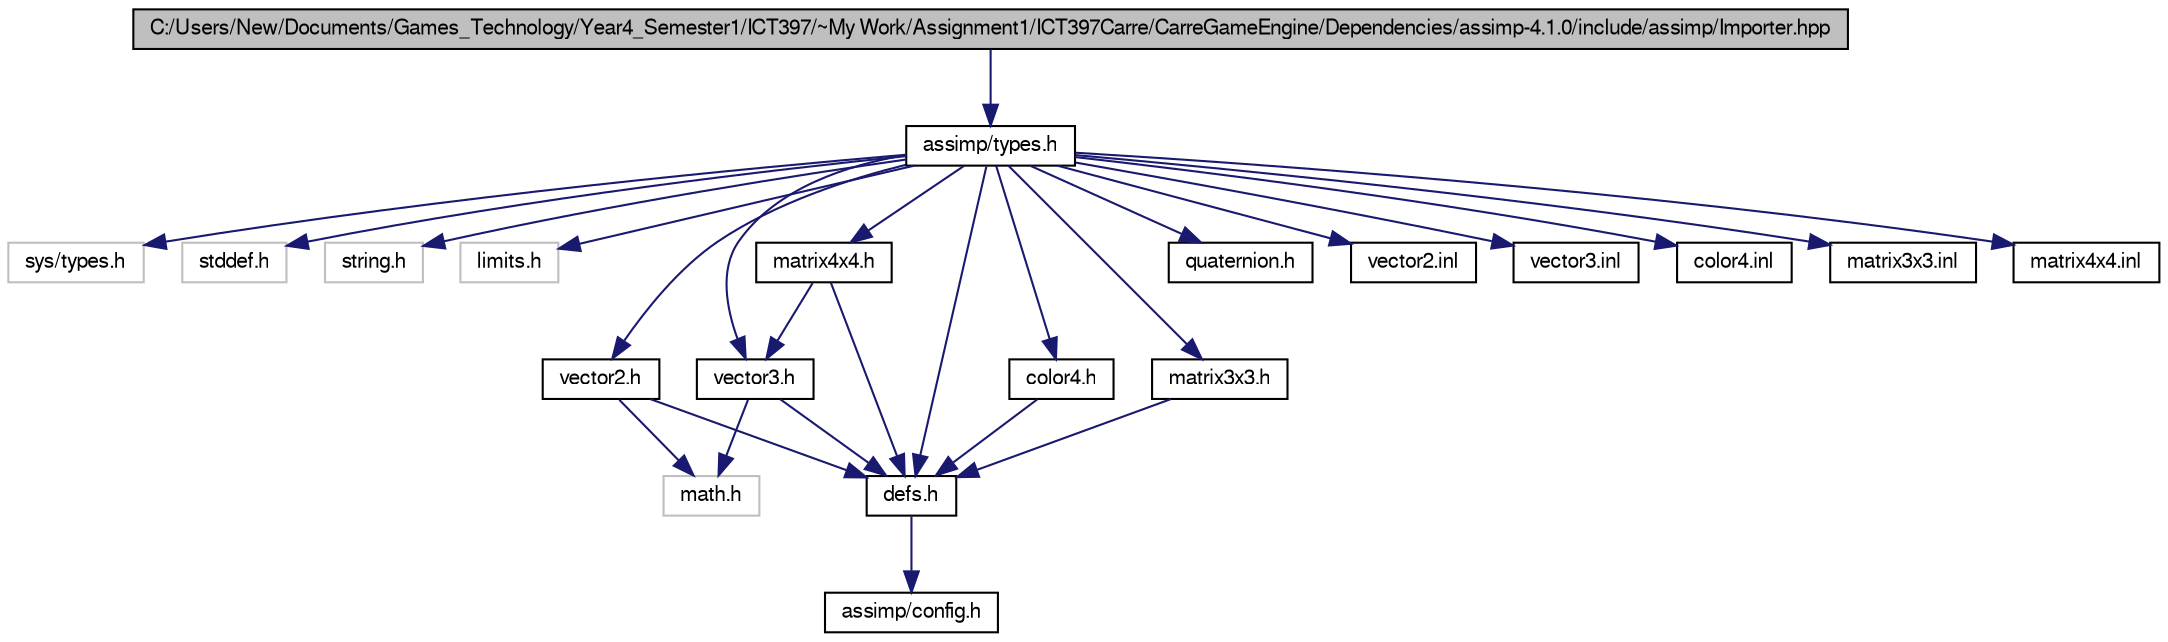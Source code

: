 digraph G
{
  bgcolor="transparent";
  edge [fontname="FreeSans",fontsize=10,labelfontname="FreeSans",labelfontsize=10];
  node [fontname="FreeSans",fontsize=10,shape=record];
  Node1 [label="C:/Users/New/Documents/Games_Technology/Year4_Semester1/ICT397/~My Work/Assignment1/ICT397Carre/CarreGameEngine/Dependencies/assimp-4.1.0/include/assimp/Importer.hpp",height=0.2,width=0.4,color="black", fillcolor="grey75", style="filled" fontcolor="black"];
  Node1 -> Node2 [color="midnightblue",fontsize=10,style="solid"];
  Node2 [label="assimp/types.h",height=0.2,width=0.4,color="black",URL="$types_8h.html"];
  Node2 -> Node3 [color="midnightblue",fontsize=10,style="solid"];
  Node3 [label="sys/types.h",height=0.2,width=0.4,color="grey75"];
  Node2 -> Node4 [color="midnightblue",fontsize=10,style="solid"];
  Node4 [label="stddef.h",height=0.2,width=0.4,color="grey75"];
  Node2 -> Node5 [color="midnightblue",fontsize=10,style="solid"];
  Node5 [label="string.h",height=0.2,width=0.4,color="grey75"];
  Node2 -> Node6 [color="midnightblue",fontsize=10,style="solid"];
  Node6 [label="limits.h",height=0.2,width=0.4,color="grey75"];
  Node2 -> Node7 [color="midnightblue",fontsize=10,style="solid"];
  Node7 [label="defs.h",height=0.2,width=0.4,color="black",URL="$defs_8h.html",tooltip="Assimp build configuration setup. See the notes in the comment blocks to find out..."];
  Node7 -> Node8 [color="midnightblue",fontsize=10,style="solid"];
  Node8 [label="assimp/config.h",height=0.2,width=0.4,color="black",URL="$config_8h.html",tooltip="Defines constants for configurable properties for the library."];
  Node2 -> Node9 [color="midnightblue",fontsize=10,style="solid"];
  Node9 [label="vector3.h",height=0.2,width=0.4,color="black",URL="$vector3_8h.html",tooltip="3D vector structure, including operators when compiling in C++"];
  Node9 -> Node10 [color="midnightblue",fontsize=10,style="solid"];
  Node10 [label="math.h",height=0.2,width=0.4,color="grey75"];
  Node9 -> Node7 [color="midnightblue",fontsize=10,style="solid"];
  Node2 -> Node11 [color="midnightblue",fontsize=10,style="solid"];
  Node11 [label="vector2.h",height=0.2,width=0.4,color="black",URL="$vector2_8h.html",tooltip="2D vector structure, including operators when compiling in C++"];
  Node11 -> Node10 [color="midnightblue",fontsize=10,style="solid"];
  Node11 -> Node7 [color="midnightblue",fontsize=10,style="solid"];
  Node2 -> Node12 [color="midnightblue",fontsize=10,style="solid"];
  Node12 [label="color4.h",height=0.2,width=0.4,color="black",URL="$color4_8h.html",tooltip="RGBA color structure, including operators when compiling in C++."];
  Node12 -> Node7 [color="midnightblue",fontsize=10,style="solid"];
  Node2 -> Node13 [color="midnightblue",fontsize=10,style="solid"];
  Node13 [label="matrix3x3.h",height=0.2,width=0.4,color="black",URL="$matrix3x3_8h.html",tooltip="Definition of a 3x3 matrix, including operators when compiling in C++."];
  Node13 -> Node7 [color="midnightblue",fontsize=10,style="solid"];
  Node2 -> Node14 [color="midnightblue",fontsize=10,style="solid"];
  Node14 [label="matrix4x4.h",height=0.2,width=0.4,color="black",URL="$matrix4x4_8h.html",tooltip="4x4 matrix structure, including operators when compiling in C++"];
  Node14 -> Node9 [color="midnightblue",fontsize=10,style="solid"];
  Node14 -> Node7 [color="midnightblue",fontsize=10,style="solid"];
  Node2 -> Node15 [color="midnightblue",fontsize=10,style="solid"];
  Node15 [label="quaternion.h",height=0.2,width=0.4,color="black",URL="$quaternion_8h.html",tooltip="Quaternion structure, including operators when compiling in C++."];
  Node2 -> Node16 [color="midnightblue",fontsize=10,style="solid"];
  Node16 [label="vector2.inl",height=0.2,width=0.4,color="black",URL="$vector2_8inl.html",tooltip="Inline implementation of aiVector2t&lt;TReal&gt; operators."];
  Node2 -> Node17 [color="midnightblue",fontsize=10,style="solid"];
  Node17 [label="vector3.inl",height=0.2,width=0.4,color="black",URL="$vector3_8inl.html",tooltip="Inline implementation of aiVector3t&lt;TReal&gt; operators."];
  Node2 -> Node18 [color="midnightblue",fontsize=10,style="solid"];
  Node18 [label="color4.inl",height=0.2,width=0.4,color="black",URL="$color4_8inl.html",tooltip="Inline implementation of aiColor4t&lt;TReal&gt; operators."];
  Node2 -> Node19 [color="midnightblue",fontsize=10,style="solid"];
  Node19 [label="matrix3x3.inl",height=0.2,width=0.4,color="black",URL="$matrix3x3_8inl.html",tooltip="Inline implementation of the 3x3 matrix operators."];
  Node2 -> Node20 [color="midnightblue",fontsize=10,style="solid"];
  Node20 [label="matrix4x4.inl",height=0.2,width=0.4,color="black",URL="$matrix4x4_8inl.html",tooltip="Inline implementation of the 4x4 matrix operators."];
}

